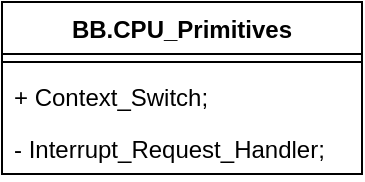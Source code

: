 <mxfile version="12.2.7" type="github" pages="1"><diagram id="OMWSGd0FkZDGnbSFuj9f" name="Page-1"><mxGraphModel dx="1020" dy="773" grid="1" gridSize="10" guides="1" tooltips="1" connect="1" arrows="1" fold="1" page="1" pageScale="1" pageWidth="827" pageHeight="1169" math="0" shadow="0"><root><mxCell id="0"/><mxCell id="1" parent="0"/><mxCell id="FMkJ69LhMDY4Uc-drVrK-1" value="BB.CPU_Primitives" style="swimlane;fontStyle=1;align=center;verticalAlign=top;childLayout=stackLayout;horizontal=1;startSize=26;horizontalStack=0;resizeParent=1;resizeParentMax=0;resizeLast=0;collapsible=1;marginBottom=0;" vertex="1" parent="1"><mxGeometry x="480" y="150" width="180" height="86" as="geometry"/></mxCell><mxCell id="FMkJ69LhMDY4Uc-drVrK-3" value="" style="line;strokeWidth=1;fillColor=none;align=left;verticalAlign=middle;spacingTop=-1;spacingLeft=3;spacingRight=3;rotatable=0;labelPosition=right;points=[];portConstraint=eastwest;" vertex="1" parent="FMkJ69LhMDY4Uc-drVrK-1"><mxGeometry y="26" width="180" height="8" as="geometry"/></mxCell><mxCell id="FMkJ69LhMDY4Uc-drVrK-4" value="+ Context_Switch;" style="text;strokeColor=none;fillColor=none;align=left;verticalAlign=top;spacingLeft=4;spacingRight=4;overflow=hidden;rotatable=0;points=[[0,0.5],[1,0.5]];portConstraint=eastwest;" vertex="1" parent="FMkJ69LhMDY4Uc-drVrK-1"><mxGeometry y="34" width="180" height="26" as="geometry"/></mxCell><mxCell id="FMkJ69LhMDY4Uc-drVrK-5" value="- Interrupt_Request_Handler;" style="text;strokeColor=none;fillColor=none;align=left;verticalAlign=top;spacingLeft=4;spacingRight=4;overflow=hidden;rotatable=0;points=[[0,0.5],[1,0.5]];portConstraint=eastwest;" vertex="1" parent="FMkJ69LhMDY4Uc-drVrK-1"><mxGeometry y="60" width="180" height="26" as="geometry"/></mxCell></root></mxGraphModel></diagram></mxfile>